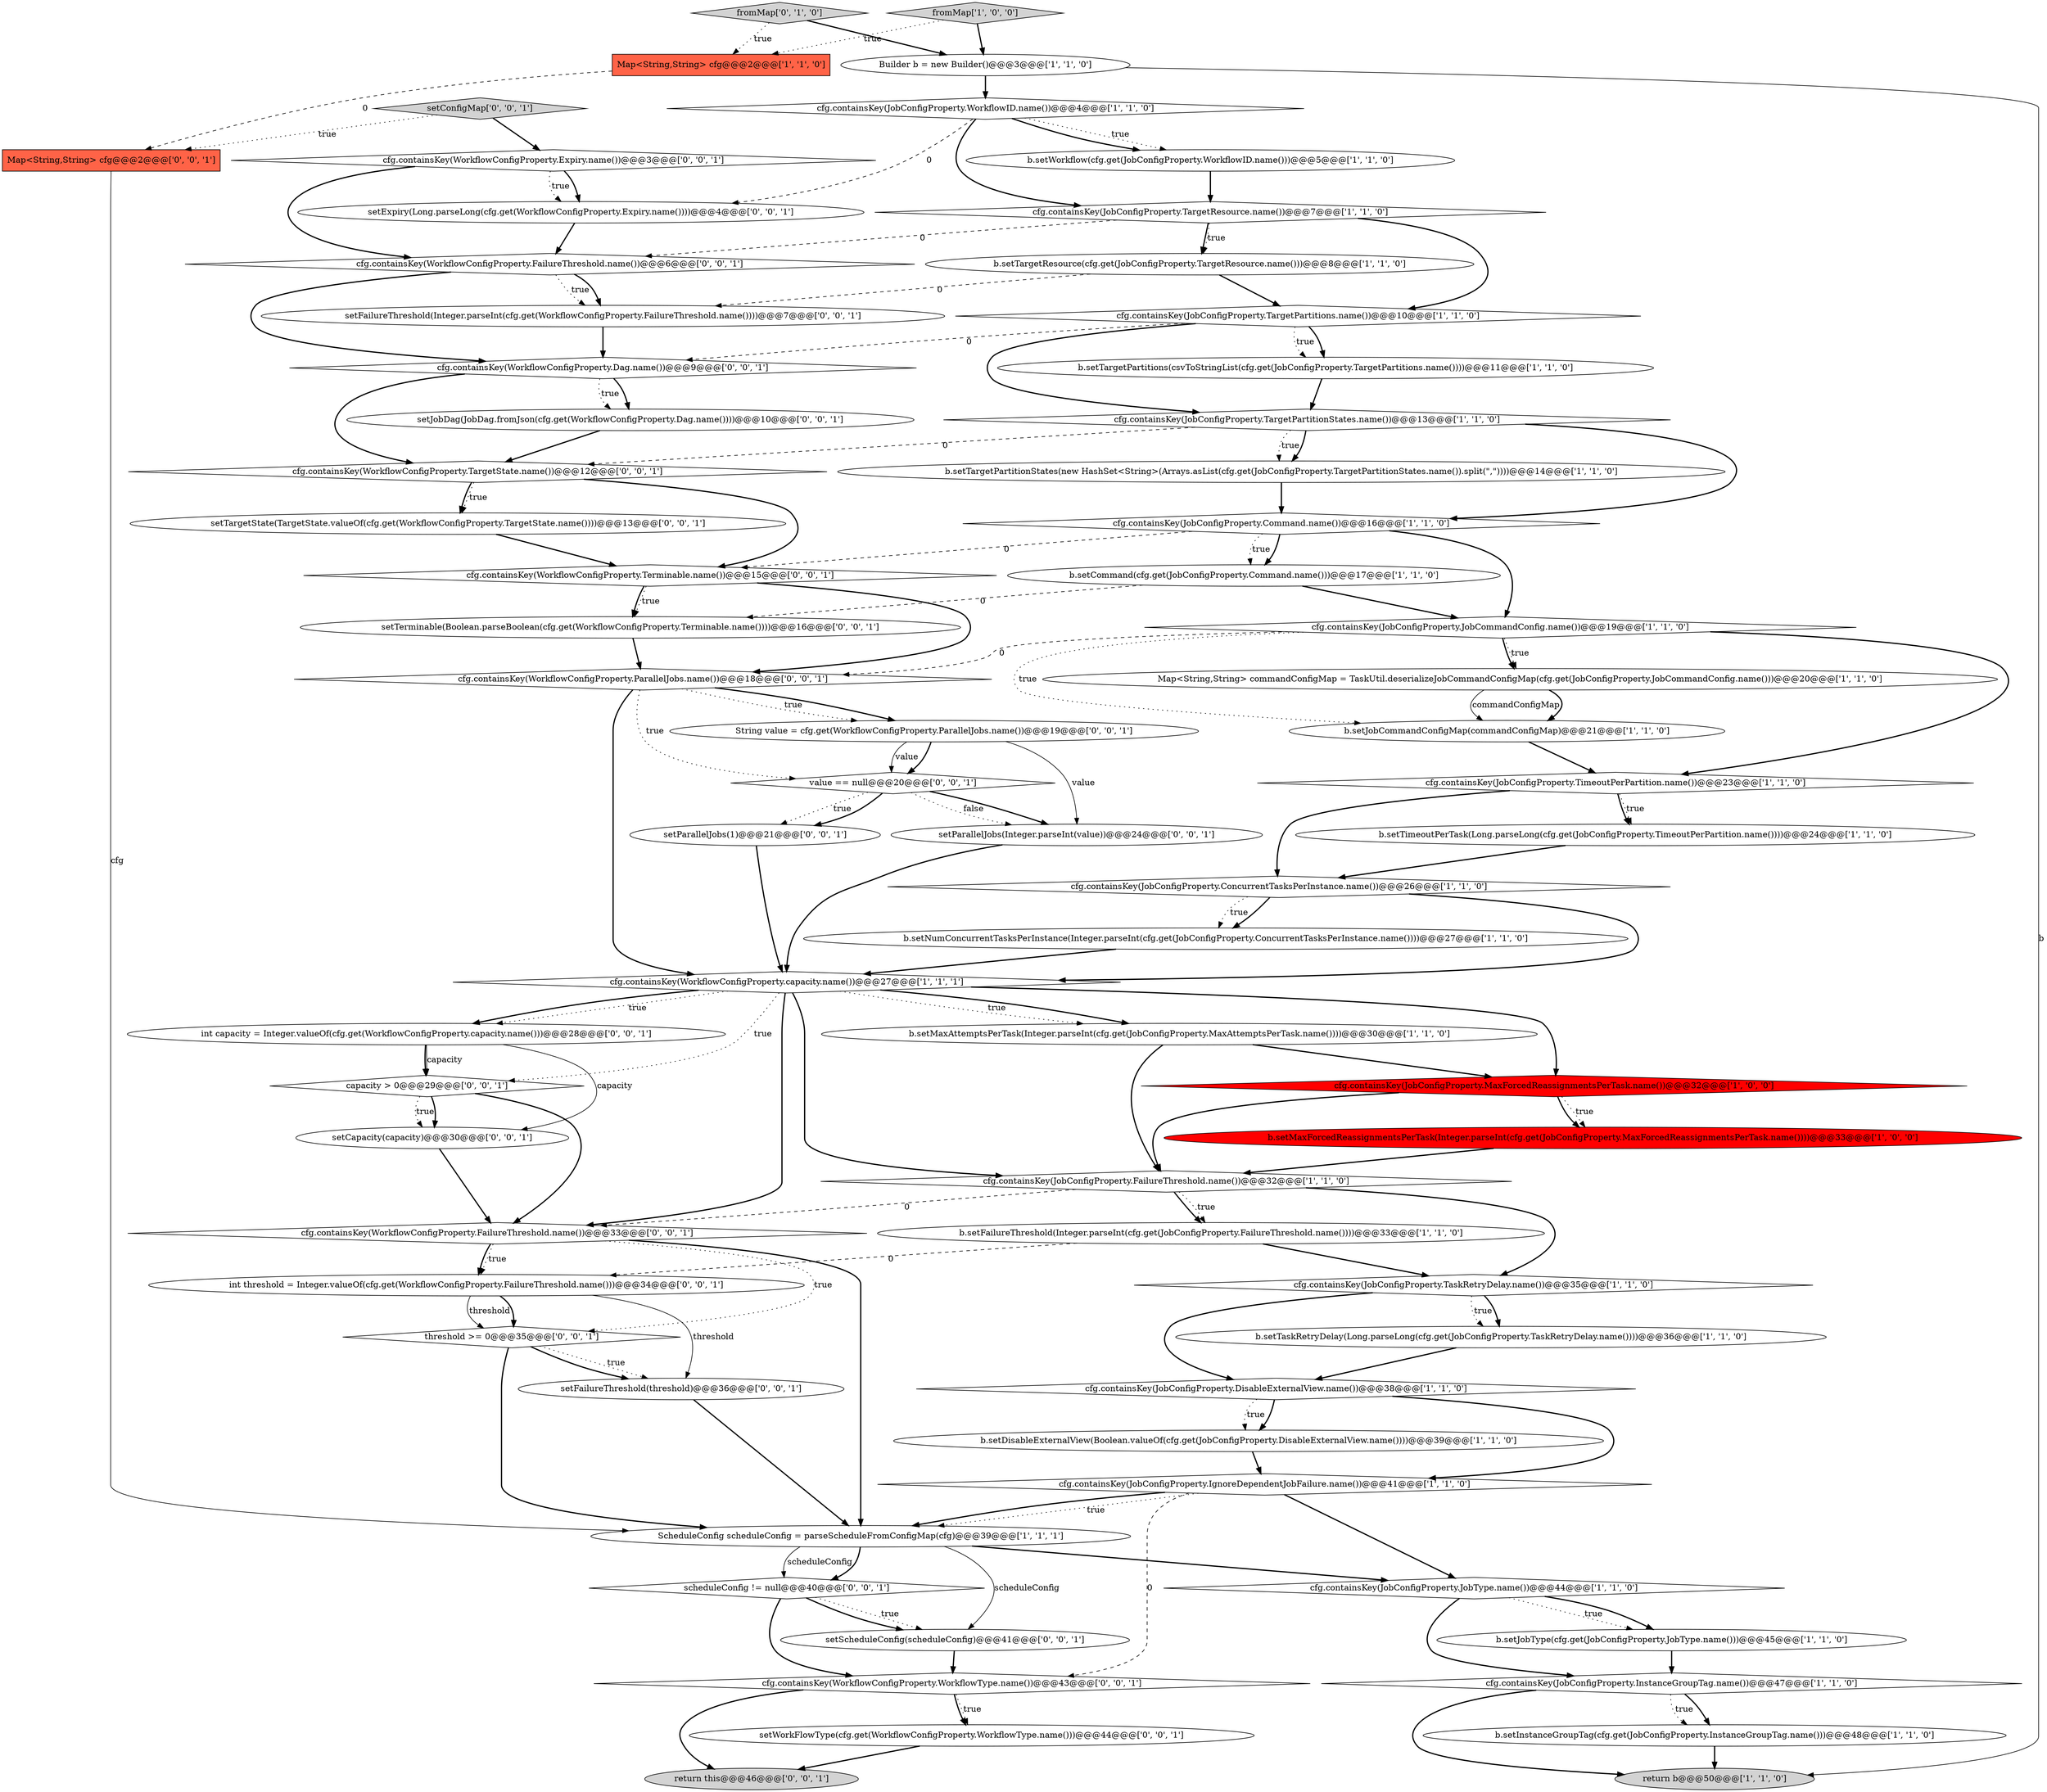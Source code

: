digraph {
19 [style = filled, label = "cfg.containsKey(JobConfigProperty.InstanceGroupTag.name())@@@47@@@['1', '1', '0']", fillcolor = white, shape = diamond image = "AAA0AAABBB1BBB"];
23 [style = filled, label = "b.setJobType(cfg.get(JobConfigProperty.JobType.name()))@@@45@@@['1', '1', '0']", fillcolor = white, shape = ellipse image = "AAA0AAABBB1BBB"];
43 [style = filled, label = "setFailureThreshold(threshold)@@@36@@@['0', '0', '1']", fillcolor = white, shape = ellipse image = "AAA0AAABBB3BBB"];
22 [style = filled, label = "cfg.containsKey(JobConfigProperty.ConcurrentTasksPerInstance.name())@@@26@@@['1', '1', '0']", fillcolor = white, shape = diamond image = "AAA0AAABBB1BBB"];
0 [style = filled, label = "cfg.containsKey(JobConfigProperty.TargetPartitionStates.name())@@@13@@@['1', '1', '0']", fillcolor = white, shape = diamond image = "AAA0AAABBB1BBB"];
65 [style = filled, label = "value == null@@@20@@@['0', '0', '1']", fillcolor = white, shape = diamond image = "AAA0AAABBB3BBB"];
31 [style = filled, label = "b.setTaskRetryDelay(Long.parseLong(cfg.get(JobConfigProperty.TaskRetryDelay.name())))@@@36@@@['1', '1', '0']", fillcolor = white, shape = ellipse image = "AAA0AAABBB1BBB"];
47 [style = filled, label = "setScheduleConfig(scheduleConfig)@@@41@@@['0', '0', '1']", fillcolor = white, shape = ellipse image = "AAA0AAABBB3BBB"];
39 [style = filled, label = "return this@@@46@@@['0', '0', '1']", fillcolor = lightgray, shape = ellipse image = "AAA0AAABBB3BBB"];
9 [style = filled, label = "b.setTargetPartitions(csvToStringList(cfg.get(JobConfigProperty.TargetPartitions.name())))@@@11@@@['1', '1', '0']", fillcolor = white, shape = ellipse image = "AAA0AAABBB1BBB"];
48 [style = filled, label = "cfg.containsKey(WorkflowConfigProperty.ParallelJobs.name())@@@18@@@['0', '0', '1']", fillcolor = white, shape = diamond image = "AAA0AAABBB3BBB"];
17 [style = filled, label = "b.setFailureThreshold(Integer.parseInt(cfg.get(JobConfigProperty.FailureThreshold.name())))@@@33@@@['1', '1', '0']", fillcolor = white, shape = ellipse image = "AAA0AAABBB1BBB"];
2 [style = filled, label = "cfg.containsKey(JobConfigProperty.IgnoreDependentJobFailure.name())@@@41@@@['1', '1', '0']", fillcolor = white, shape = diamond image = "AAA0AAABBB1BBB"];
25 [style = filled, label = "cfg.containsKey(JobConfigProperty.DisableExternalView.name())@@@38@@@['1', '1', '0']", fillcolor = white, shape = diamond image = "AAA0AAABBB1BBB"];
55 [style = filled, label = "int threshold = Integer.valueOf(cfg.get(WorkflowConfigProperty.FailureThreshold.name()))@@@34@@@['0', '0', '1']", fillcolor = white, shape = ellipse image = "AAA0AAABBB3BBB"];
40 [style = filled, label = "int capacity = Integer.valueOf(cfg.get(WorkflowConfigProperty.capacity.name()))@@@28@@@['0', '0', '1']", fillcolor = white, shape = ellipse image = "AAA0AAABBB3BBB"];
58 [style = filled, label = "setParallelJobs(1)@@@21@@@['0', '0', '1']", fillcolor = white, shape = ellipse image = "AAA0AAABBB3BBB"];
63 [style = filled, label = "scheduleConfig != null@@@40@@@['0', '0', '1']", fillcolor = white, shape = diamond image = "AAA0AAABBB3BBB"];
6 [style = filled, label = "b.setCommand(cfg.get(JobConfigProperty.Command.name()))@@@17@@@['1', '1', '0']", fillcolor = white, shape = ellipse image = "AAA0AAABBB1BBB"];
12 [style = filled, label = "b.setTargetPartitionStates(new HashSet<String>(Arrays.asList(cfg.get(JobConfigProperty.TargetPartitionStates.name()).split(\",\"))))@@@14@@@['1', '1', '0']", fillcolor = white, shape = ellipse image = "AAA0AAABBB1BBB"];
4 [style = filled, label = "b.setWorkflow(cfg.get(JobConfigProperty.WorkflowID.name()))@@@5@@@['1', '1', '0']", fillcolor = white, shape = ellipse image = "AAA0AAABBB1BBB"];
34 [style = filled, label = "cfg.containsKey(JobConfigProperty.TargetResource.name())@@@7@@@['1', '1', '0']", fillcolor = white, shape = diamond image = "AAA0AAABBB1BBB"];
18 [style = filled, label = "return b@@@50@@@['1', '1', '0']", fillcolor = lightgray, shape = ellipse image = "AAA0AAABBB1BBB"];
16 [style = filled, label = "Map<String,String> cfg@@@2@@@['1', '1', '0']", fillcolor = tomato, shape = box image = "AAA0AAABBB1BBB"];
28 [style = filled, label = "cfg.containsKey(JobConfigProperty.MaxForcedReassignmentsPerTask.name())@@@32@@@['1', '0', '0']", fillcolor = red, shape = diamond image = "AAA1AAABBB1BBB"];
36 [style = filled, label = "cfg.containsKey(JobConfigProperty.TimeoutPerPartition.name())@@@23@@@['1', '1', '0']", fillcolor = white, shape = diamond image = "AAA0AAABBB1BBB"];
24 [style = filled, label = "b.setInstanceGroupTag(cfg.get(JobConfigProperty.InstanceGroupTag.name()))@@@48@@@['1', '1', '0']", fillcolor = white, shape = ellipse image = "AAA0AAABBB1BBB"];
37 [style = filled, label = "fromMap['0', '1', '0']", fillcolor = lightgray, shape = diamond image = "AAA0AAABBB2BBB"];
44 [style = filled, label = "setParallelJobs(Integer.parseInt(value))@@@24@@@['0', '0', '1']", fillcolor = white, shape = ellipse image = "AAA0AAABBB3BBB"];
29 [style = filled, label = "ScheduleConfig scheduleConfig = parseScheduleFromConfigMap(cfg)@@@39@@@['1', '1', '1']", fillcolor = white, shape = ellipse image = "AAA0AAABBB1BBB"];
15 [style = filled, label = "b.setTargetResource(cfg.get(JobConfigProperty.TargetResource.name()))@@@8@@@['1', '1', '0']", fillcolor = white, shape = ellipse image = "AAA0AAABBB1BBB"];
42 [style = filled, label = "threshold >= 0@@@35@@@['0', '0', '1']", fillcolor = white, shape = diamond image = "AAA0AAABBB3BBB"];
45 [style = filled, label = "cfg.containsKey(WorkflowConfigProperty.FailureThreshold.name())@@@6@@@['0', '0', '1']", fillcolor = white, shape = diamond image = "AAA0AAABBB3BBB"];
53 [style = filled, label = "capacity > 0@@@29@@@['0', '0', '1']", fillcolor = white, shape = diamond image = "AAA0AAABBB3BBB"];
62 [style = filled, label = "setCapacity(capacity)@@@30@@@['0', '0', '1']", fillcolor = white, shape = ellipse image = "AAA0AAABBB3BBB"];
49 [style = filled, label = "cfg.containsKey(WorkflowConfigProperty.Terminable.name())@@@15@@@['0', '0', '1']", fillcolor = white, shape = diamond image = "AAA0AAABBB3BBB"];
52 [style = filled, label = "cfg.containsKey(WorkflowConfigProperty.TargetState.name())@@@12@@@['0', '0', '1']", fillcolor = white, shape = diamond image = "AAA0AAABBB3BBB"];
10 [style = filled, label = "cfg.containsKey(JobConfigProperty.WorkflowID.name())@@@4@@@['1', '1', '0']", fillcolor = white, shape = diamond image = "AAA0AAABBB1BBB"];
5 [style = filled, label = "b.setMaxAttemptsPerTask(Integer.parseInt(cfg.get(JobConfigProperty.MaxAttemptsPerTask.name())))@@@30@@@['1', '1', '0']", fillcolor = white, shape = ellipse image = "AAA0AAABBB1BBB"];
57 [style = filled, label = "setTerminable(Boolean.parseBoolean(cfg.get(WorkflowConfigProperty.Terminable.name())))@@@16@@@['0', '0', '1']", fillcolor = white, shape = ellipse image = "AAA0AAABBB3BBB"];
66 [style = filled, label = "setWorkFlowType(cfg.get(WorkflowConfigProperty.WorkflowType.name()))@@@44@@@['0', '0', '1']", fillcolor = white, shape = ellipse image = "AAA0AAABBB3BBB"];
46 [style = filled, label = "setConfigMap['0', '0', '1']", fillcolor = lightgray, shape = diamond image = "AAA0AAABBB3BBB"];
41 [style = filled, label = "cfg.containsKey(WorkflowConfigProperty.WorkflowType.name())@@@43@@@['0', '0', '1']", fillcolor = white, shape = diamond image = "AAA0AAABBB3BBB"];
35 [style = filled, label = "b.setMaxForcedReassignmentsPerTask(Integer.parseInt(cfg.get(JobConfigProperty.MaxForcedReassignmentsPerTask.name())))@@@33@@@['1', '0', '0']", fillcolor = red, shape = ellipse image = "AAA1AAABBB1BBB"];
61 [style = filled, label = "cfg.containsKey(WorkflowConfigProperty.FailureThreshold.name())@@@33@@@['0', '0', '1']", fillcolor = white, shape = diamond image = "AAA0AAABBB3BBB"];
11 [style = filled, label = "cfg.containsKey(JobConfigProperty.JobType.name())@@@44@@@['1', '1', '0']", fillcolor = white, shape = diamond image = "AAA0AAABBB1BBB"];
38 [style = filled, label = "String value = cfg.get(WorkflowConfigProperty.ParallelJobs.name())@@@19@@@['0', '0', '1']", fillcolor = white, shape = ellipse image = "AAA0AAABBB3BBB"];
33 [style = filled, label = "b.setTimeoutPerTask(Long.parseLong(cfg.get(JobConfigProperty.TimeoutPerPartition.name())))@@@24@@@['1', '1', '0']", fillcolor = white, shape = ellipse image = "AAA0AAABBB1BBB"];
20 [style = filled, label = "b.setNumConcurrentTasksPerInstance(Integer.parseInt(cfg.get(JobConfigProperty.ConcurrentTasksPerInstance.name())))@@@27@@@['1', '1', '0']", fillcolor = white, shape = ellipse image = "AAA0AAABBB1BBB"];
59 [style = filled, label = "setExpiry(Long.parseLong(cfg.get(WorkflowConfigProperty.Expiry.name())))@@@4@@@['0', '0', '1']", fillcolor = white, shape = ellipse image = "AAA0AAABBB3BBB"];
51 [style = filled, label = "setJobDag(JobDag.fromJson(cfg.get(WorkflowConfigProperty.Dag.name())))@@@10@@@['0', '0', '1']", fillcolor = white, shape = ellipse image = "AAA0AAABBB3BBB"];
3 [style = filled, label = "Map<String,String> commandConfigMap = TaskUtil.deserializeJobCommandConfigMap(cfg.get(JobConfigProperty.JobCommandConfig.name()))@@@20@@@['1', '1', '0']", fillcolor = white, shape = ellipse image = "AAA0AAABBB1BBB"];
32 [style = filled, label = "cfg.containsKey(JobConfigProperty.JobCommandConfig.name())@@@19@@@['1', '1', '0']", fillcolor = white, shape = diamond image = "AAA0AAABBB1BBB"];
13 [style = filled, label = "b.setJobCommandConfigMap(commandConfigMap)@@@21@@@['1', '1', '0']", fillcolor = white, shape = ellipse image = "AAA0AAABBB1BBB"];
54 [style = filled, label = "setFailureThreshold(Integer.parseInt(cfg.get(WorkflowConfigProperty.FailureThreshold.name())))@@@7@@@['0', '0', '1']", fillcolor = white, shape = ellipse image = "AAA0AAABBB3BBB"];
21 [style = filled, label = "fromMap['1', '0', '0']", fillcolor = lightgray, shape = diamond image = "AAA0AAABBB1BBB"];
56 [style = filled, label = "cfg.containsKey(WorkflowConfigProperty.Expiry.name())@@@3@@@['0', '0', '1']", fillcolor = white, shape = diamond image = "AAA0AAABBB3BBB"];
60 [style = filled, label = "setTargetState(TargetState.valueOf(cfg.get(WorkflowConfigProperty.TargetState.name())))@@@13@@@['0', '0', '1']", fillcolor = white, shape = ellipse image = "AAA0AAABBB3BBB"];
30 [style = filled, label = "cfg.containsKey(JobConfigProperty.Command.name())@@@16@@@['1', '1', '0']", fillcolor = white, shape = diamond image = "AAA0AAABBB1BBB"];
7 [style = filled, label = "cfg.containsKey(WorkflowConfigProperty.capacity.name())@@@27@@@['1', '1', '1']", fillcolor = white, shape = diamond image = "AAA0AAABBB1BBB"];
64 [style = filled, label = "cfg.containsKey(WorkflowConfigProperty.Dag.name())@@@9@@@['0', '0', '1']", fillcolor = white, shape = diamond image = "AAA0AAABBB3BBB"];
1 [style = filled, label = "Builder b = new Builder()@@@3@@@['1', '1', '0']", fillcolor = white, shape = ellipse image = "AAA0AAABBB1BBB"];
14 [style = filled, label = "b.setDisableExternalView(Boolean.valueOf(cfg.get(JobConfigProperty.DisableExternalView.name())))@@@39@@@['1', '1', '0']", fillcolor = white, shape = ellipse image = "AAA0AAABBB1BBB"];
27 [style = filled, label = "cfg.containsKey(JobConfigProperty.TargetPartitions.name())@@@10@@@['1', '1', '0']", fillcolor = white, shape = diamond image = "AAA0AAABBB1BBB"];
50 [style = filled, label = "Map<String,String> cfg@@@2@@@['0', '0', '1']", fillcolor = tomato, shape = box image = "AAA0AAABBB3BBB"];
26 [style = filled, label = "cfg.containsKey(JobConfigProperty.FailureThreshold.name())@@@32@@@['1', '1', '0']", fillcolor = white, shape = diamond image = "AAA0AAABBB1BBB"];
8 [style = filled, label = "cfg.containsKey(JobConfigProperty.TaskRetryDelay.name())@@@35@@@['1', '1', '0']", fillcolor = white, shape = diamond image = "AAA0AAABBB1BBB"];
0->30 [style = bold, label=""];
0->12 [style = dotted, label="true"];
55->42 [style = solid, label="threshold"];
29->63 [style = solid, label="scheduleConfig"];
64->51 [style = bold, label=""];
28->35 [style = dotted, label="true"];
27->9 [style = bold, label=""];
62->61 [style = bold, label=""];
15->54 [style = dashed, label="0"];
34->15 [style = bold, label=""];
44->7 [style = bold, label=""];
49->48 [style = bold, label=""];
25->14 [style = bold, label=""];
30->6 [style = bold, label=""];
5->28 [style = bold, label=""];
36->33 [style = bold, label=""];
42->29 [style = bold, label=""];
19->24 [style = bold, label=""];
7->26 [style = bold, label=""];
65->58 [style = dotted, label="true"];
52->60 [style = bold, label=""];
26->61 [style = dashed, label="0"];
30->49 [style = dashed, label="0"];
27->9 [style = dotted, label="true"];
63->41 [style = bold, label=""];
13->36 [style = bold, label=""];
21->1 [style = bold, label=""];
29->63 [style = bold, label=""];
32->3 [style = dotted, label="true"];
63->47 [style = dotted, label="true"];
43->29 [style = bold, label=""];
2->41 [style = dashed, label="0"];
32->13 [style = dotted, label="true"];
38->44 [style = solid, label="value"];
10->4 [style = dotted, label="true"];
45->64 [style = bold, label=""];
32->3 [style = bold, label=""];
8->31 [style = dotted, label="true"];
6->32 [style = bold, label=""];
55->43 [style = solid, label="threshold"];
19->18 [style = bold, label=""];
64->52 [style = bold, label=""];
27->0 [style = bold, label=""];
26->17 [style = bold, label=""];
2->29 [style = dotted, label="true"];
37->1 [style = bold, label=""];
7->40 [style = dotted, label="true"];
30->6 [style = dotted, label="true"];
41->66 [style = bold, label=""];
45->54 [style = dotted, label="true"];
24->18 [style = bold, label=""];
22->7 [style = bold, label=""];
25->2 [style = bold, label=""];
65->44 [style = dotted, label="false"];
6->57 [style = dashed, label="0"];
61->55 [style = bold, label=""];
28->35 [style = bold, label=""];
7->5 [style = bold, label=""];
22->20 [style = dotted, label="true"];
10->34 [style = bold, label=""];
22->20 [style = bold, label=""];
42->43 [style = dotted, label="true"];
38->65 [style = bold, label=""];
49->57 [style = dotted, label="true"];
61->42 [style = dotted, label="true"];
47->41 [style = bold, label=""];
32->36 [style = bold, label=""];
21->16 [style = dotted, label="true"];
20->7 [style = bold, label=""];
61->29 [style = bold, label=""];
32->48 [style = dashed, label="0"];
29->11 [style = bold, label=""];
40->53 [style = solid, label="capacity"];
17->8 [style = bold, label=""];
54->64 [style = bold, label=""];
38->65 [style = solid, label="value"];
63->47 [style = bold, label=""];
46->56 [style = bold, label=""];
31->25 [style = bold, label=""];
40->53 [style = bold, label=""];
53->62 [style = dotted, label="true"];
8->31 [style = bold, label=""];
59->45 [style = bold, label=""];
0->12 [style = bold, label=""];
66->39 [style = bold, label=""];
5->26 [style = bold, label=""];
30->32 [style = bold, label=""];
28->26 [style = bold, label=""];
26->8 [style = bold, label=""];
19->24 [style = dotted, label="true"];
51->52 [style = bold, label=""];
41->66 [style = dotted, label="true"];
34->45 [style = dashed, label="0"];
55->42 [style = bold, label=""];
7->5 [style = dotted, label="true"];
53->62 [style = bold, label=""];
60->49 [style = bold, label=""];
0->52 [style = dashed, label="0"];
58->7 [style = bold, label=""];
56->45 [style = bold, label=""];
40->62 [style = solid, label="capacity"];
7->28 [style = bold, label=""];
61->55 [style = dotted, label="true"];
26->17 [style = dotted, label="true"];
23->19 [style = bold, label=""];
34->15 [style = dotted, label="true"];
46->50 [style = dotted, label="true"];
65->44 [style = bold, label=""];
52->60 [style = dotted, label="true"];
48->7 [style = bold, label=""];
14->2 [style = bold, label=""];
17->55 [style = dashed, label="0"];
10->59 [style = dashed, label="0"];
3->13 [style = solid, label="commandConfigMap"];
56->59 [style = bold, label=""];
35->26 [style = bold, label=""];
2->11 [style = bold, label=""];
7->40 [style = bold, label=""];
33->22 [style = bold, label=""];
4->34 [style = bold, label=""];
64->51 [style = dotted, label="true"];
37->16 [style = dotted, label="true"];
48->38 [style = dotted, label="true"];
36->33 [style = dotted, label="true"];
53->61 [style = bold, label=""];
48->65 [style = dotted, label="true"];
42->43 [style = bold, label=""];
9->0 [style = bold, label=""];
52->49 [style = bold, label=""];
11->23 [style = dotted, label="true"];
12->30 [style = bold, label=""];
25->14 [style = dotted, label="true"];
11->19 [style = bold, label=""];
57->48 [style = bold, label=""];
45->54 [style = bold, label=""];
27->64 [style = dashed, label="0"];
50->29 [style = solid, label="cfg"];
65->58 [style = bold, label=""];
48->38 [style = bold, label=""];
56->59 [style = dotted, label="true"];
29->47 [style = solid, label="scheduleConfig"];
7->53 [style = dotted, label="true"];
10->4 [style = bold, label=""];
3->13 [style = bold, label=""];
16->50 [style = dashed, label="0"];
1->18 [style = solid, label="b"];
7->61 [style = bold, label=""];
49->57 [style = bold, label=""];
41->39 [style = bold, label=""];
2->29 [style = bold, label=""];
1->10 [style = bold, label=""];
15->27 [style = bold, label=""];
11->23 [style = bold, label=""];
8->25 [style = bold, label=""];
34->27 [style = bold, label=""];
36->22 [style = bold, label=""];
}
